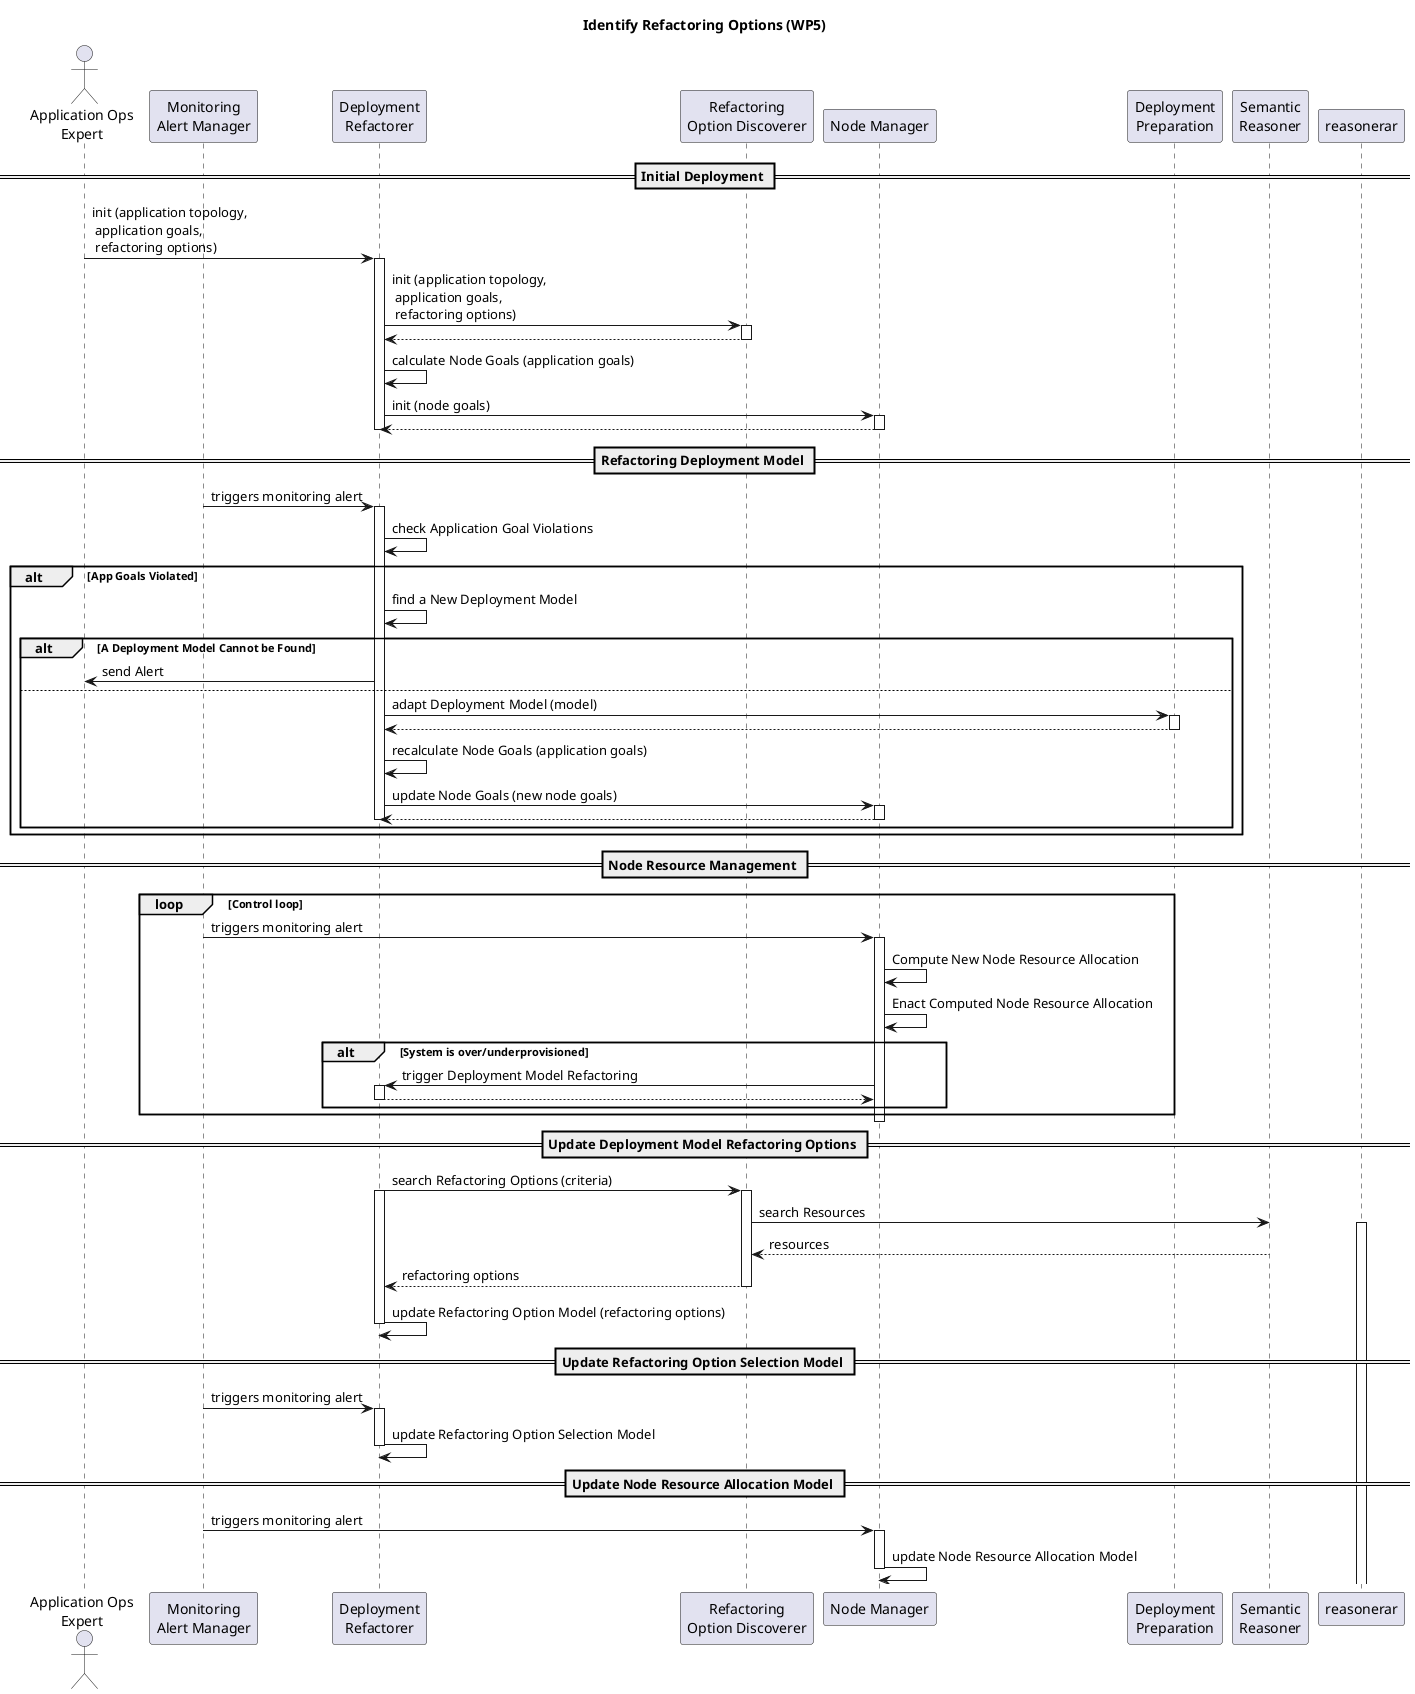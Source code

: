 @startuml
title Identify Refactoring Options (WP5)

actor "Application Ops\nExpert" as ops
participant “Monitoring\nAlert Manager” as ma
participant “Deployment\nRefactorer” as dr
participant “Refactoring\nOption Discoverer” as rof
participant “Node Manager” as nm
participant “Deployment\nPreparation” as orch
participant "Semantic\nReasoner" as reasoner

== Initial Deployment ==

ops -> dr: init (application topology,\n application goals,\n refactoring options)
activate dr
dr -> rof: init (application topology,\n application goals,\n refactoring options)
activate rof
rof --> dr
deactivate rof
dr -> dr: calculate Node Goals (application goals)
dr -> nm: init (node goals)
activate nm
nm --> dr
deactivate nm
deactivate dr

== Refactoring Deployment Model ==
ma-> dr: triggers monitoring alert
activate dr
dr -> dr : check Application Goal Violations
alt App Goals Violated
dr -> dr: find a New Deployment Model
   alt A Deployment Model Cannot be Found
       dr -> ops: send Alert
   else
       'dr-> dr: generate Adaptation Plan (\ncurrent model, new model)
       dr -> orch: adapt Deployment Model (model)
       activate orch
       'orch->orch: enact Adaptation Plan
       orch --> dr
       deactivate orch
       dr -> dr: recalculate Node Goals (application goals)
       dr -> nm: update Node Goals (new node goals)
       activate nm
       nm --> dr
       deactivate nm
       deactivate dr
   end
end

== Node Resource Management ==

loop Control loop
ma-> nm: triggers monitoring alert
activate nm
nm -> nm: Compute New Node Resource Allocation
   nm -> nm: Enact Computed Node Resource Allocation
   alt  System is over/underprovisioned
       nm -> dr: trigger Deployment Model Refactoring
       activate dr
       dr --> nm:
       deactivate dr
   end
end
deactivate nm

== Update Deployment Model Refactoring Options ==

dr -> rof: search Refactoring Options (criteria)
activate dr
activate rof
rof -> reasoner: search Resources
activate reasonerar
reasoner --> rof: resources
deactivate reasoner
rof --> dr:  refactoring options
deactivate rof
dr -> dr: update Refactoring Option Model (refactoring options)
deactivate dr

== Update Refactoring Option Selection Model ==
ma-> dr: triggers monitoring alert
activate dr
dr -> dr: update Refactoring Option Selection Model

deactivate dr

== Update Node Resource Allocation Model ==
ma-> nm: triggers monitoring alert
activate nm
nm -> nm: update Node Resource Allocation Model
deactivate nm
@enduml
